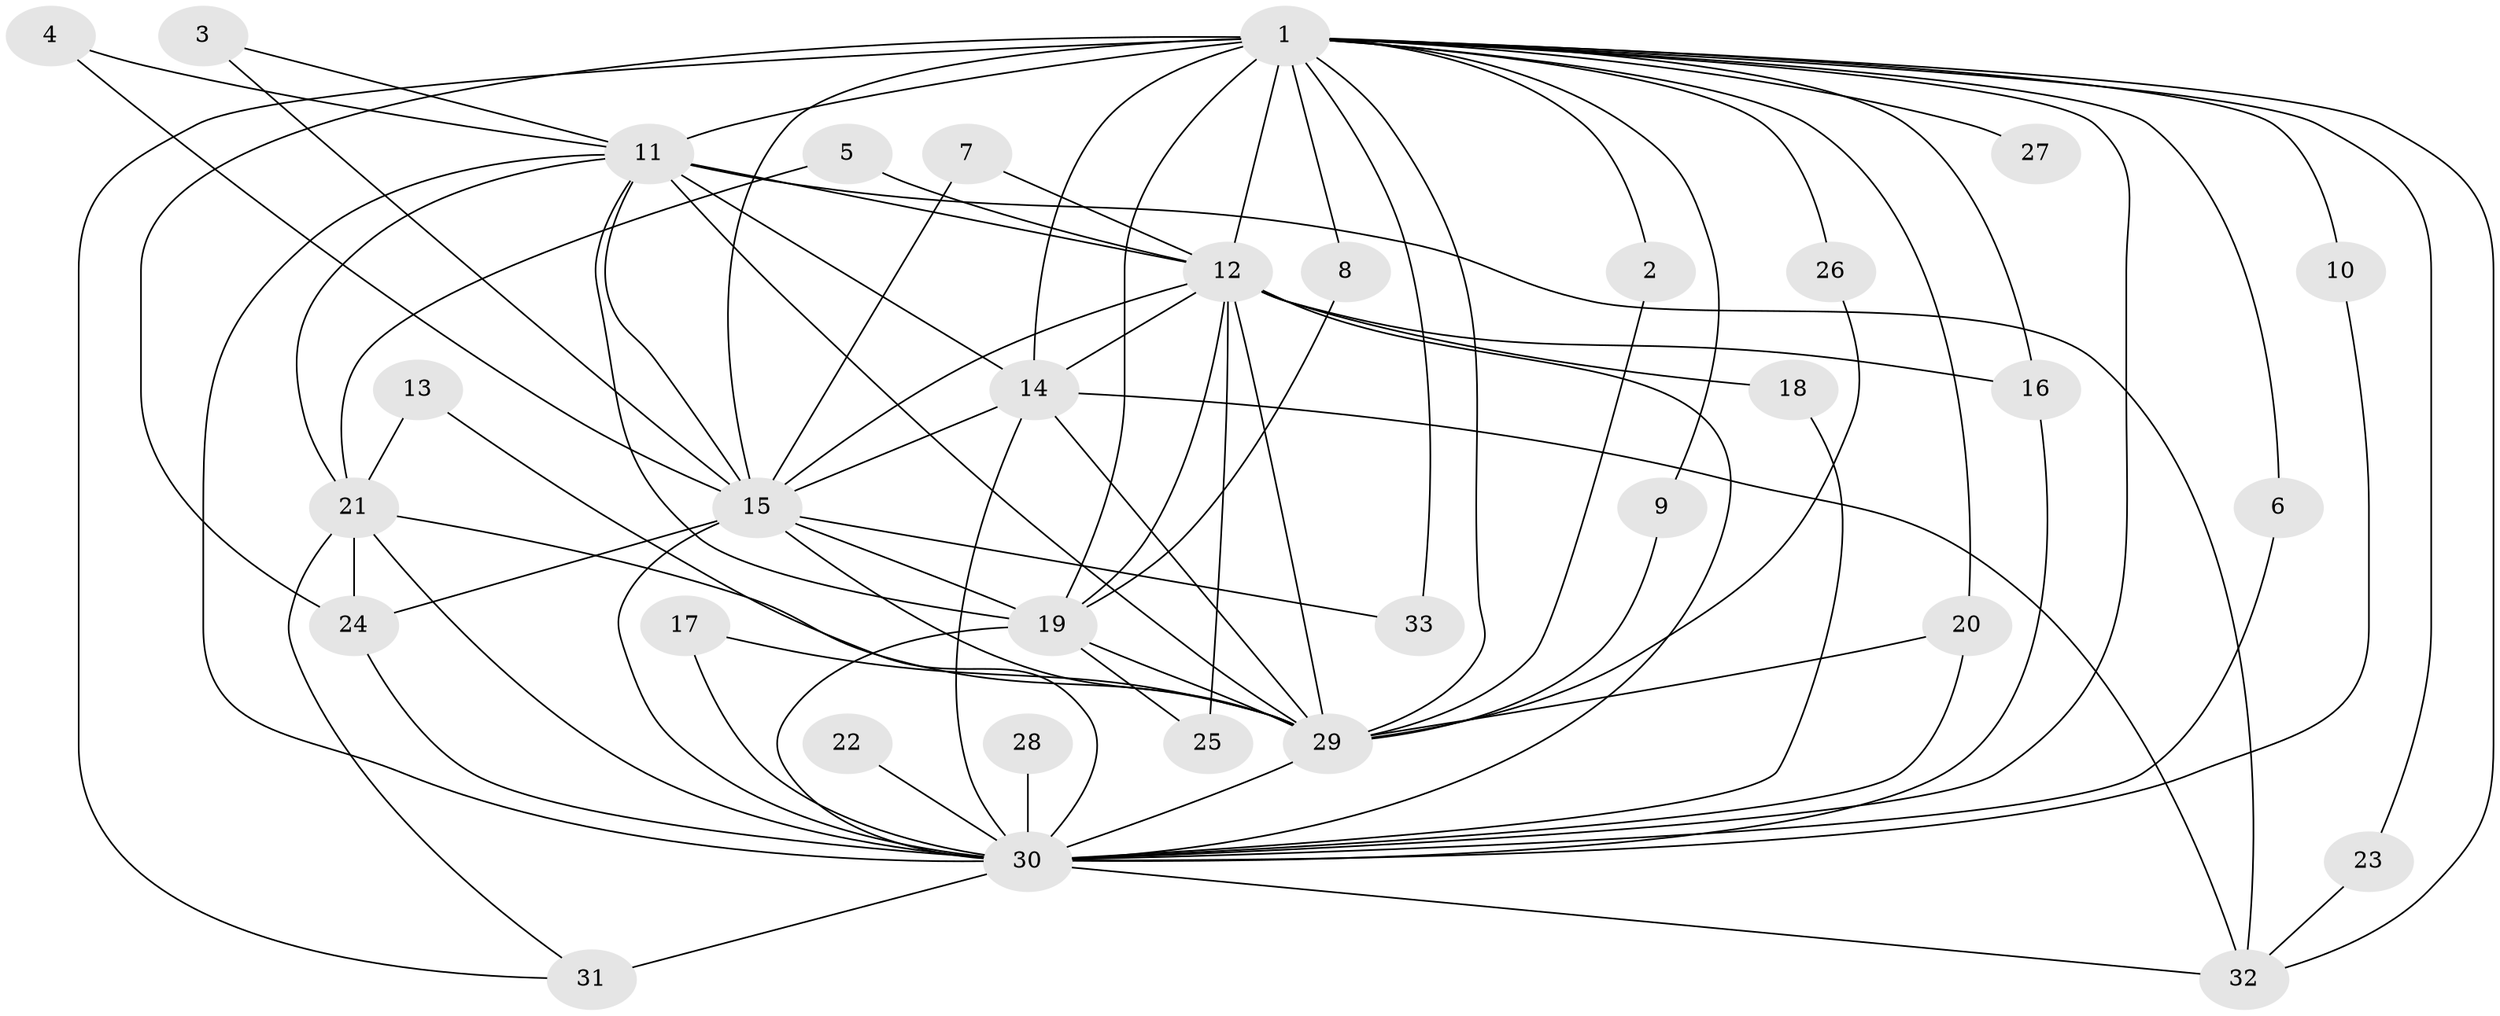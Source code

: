 // original degree distribution, {19: 0.015151515151515152, 15: 0.015151515151515152, 11: 0.015151515151515152, 18: 0.030303030303030304, 14: 0.015151515151515152, 16: 0.030303030303030304, 28: 0.015151515151515152, 12: 0.015151515151515152, 6: 0.015151515151515152, 3: 0.19696969696969696, 7: 0.015151515151515152, 4: 0.030303030303030304, 2: 0.5454545454545454, 5: 0.045454545454545456}
// Generated by graph-tools (version 1.1) at 2025/49/03/09/25 03:49:44]
// undirected, 33 vertices, 82 edges
graph export_dot {
graph [start="1"]
  node [color=gray90,style=filled];
  1;
  2;
  3;
  4;
  5;
  6;
  7;
  8;
  9;
  10;
  11;
  12;
  13;
  14;
  15;
  16;
  17;
  18;
  19;
  20;
  21;
  22;
  23;
  24;
  25;
  26;
  27;
  28;
  29;
  30;
  31;
  32;
  33;
  1 -- 2 [weight=1.0];
  1 -- 6 [weight=1.0];
  1 -- 8 [weight=1.0];
  1 -- 9 [weight=1.0];
  1 -- 10 [weight=1.0];
  1 -- 11 [weight=4.0];
  1 -- 12 [weight=5.0];
  1 -- 14 [weight=1.0];
  1 -- 15 [weight=5.0];
  1 -- 16 [weight=1.0];
  1 -- 19 [weight=4.0];
  1 -- 20 [weight=1.0];
  1 -- 23 [weight=1.0];
  1 -- 24 [weight=2.0];
  1 -- 26 [weight=1.0];
  1 -- 27 [weight=1.0];
  1 -- 29 [weight=4.0];
  1 -- 30 [weight=5.0];
  1 -- 31 [weight=1.0];
  1 -- 32 [weight=1.0];
  1 -- 33 [weight=2.0];
  2 -- 29 [weight=1.0];
  3 -- 11 [weight=1.0];
  3 -- 15 [weight=2.0];
  4 -- 11 [weight=1.0];
  4 -- 15 [weight=1.0];
  5 -- 12 [weight=1.0];
  5 -- 21 [weight=1.0];
  6 -- 30 [weight=1.0];
  7 -- 12 [weight=1.0];
  7 -- 15 [weight=1.0];
  8 -- 19 [weight=1.0];
  9 -- 29 [weight=1.0];
  10 -- 30 [weight=1.0];
  11 -- 12 [weight=1.0];
  11 -- 14 [weight=1.0];
  11 -- 15 [weight=1.0];
  11 -- 19 [weight=1.0];
  11 -- 21 [weight=2.0];
  11 -- 29 [weight=1.0];
  11 -- 30 [weight=1.0];
  11 -- 32 [weight=2.0];
  12 -- 14 [weight=1.0];
  12 -- 15 [weight=1.0];
  12 -- 16 [weight=1.0];
  12 -- 18 [weight=1.0];
  12 -- 19 [weight=1.0];
  12 -- 25 [weight=1.0];
  12 -- 29 [weight=1.0];
  12 -- 30 [weight=1.0];
  13 -- 21 [weight=1.0];
  13 -- 30 [weight=1.0];
  14 -- 15 [weight=1.0];
  14 -- 29 [weight=1.0];
  14 -- 30 [weight=1.0];
  14 -- 32 [weight=1.0];
  15 -- 19 [weight=1.0];
  15 -- 24 [weight=1.0];
  15 -- 29 [weight=1.0];
  15 -- 30 [weight=1.0];
  15 -- 33 [weight=1.0];
  16 -- 30 [weight=1.0];
  17 -- 29 [weight=1.0];
  17 -- 30 [weight=1.0];
  18 -- 30 [weight=1.0];
  19 -- 25 [weight=1.0];
  19 -- 29 [weight=1.0];
  19 -- 30 [weight=3.0];
  20 -- 29 [weight=1.0];
  20 -- 30 [weight=1.0];
  21 -- 24 [weight=1.0];
  21 -- 29 [weight=2.0];
  21 -- 30 [weight=1.0];
  21 -- 31 [weight=1.0];
  22 -- 30 [weight=3.0];
  23 -- 32 [weight=1.0];
  24 -- 30 [weight=1.0];
  26 -- 29 [weight=1.0];
  28 -- 30 [weight=2.0];
  29 -- 30 [weight=2.0];
  30 -- 31 [weight=2.0];
  30 -- 32 [weight=1.0];
}
